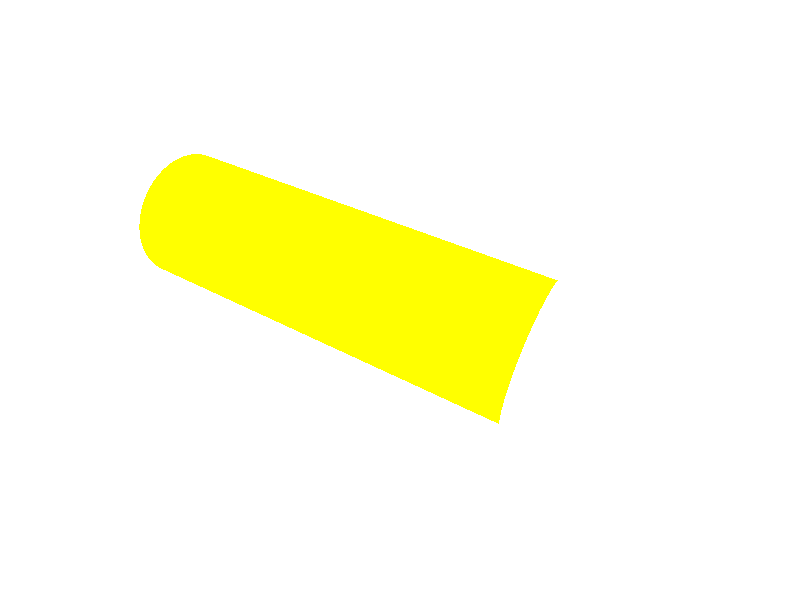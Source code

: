 #include "colors.inc"

background {
  color White
}
camera {
  location <0, 3, -3>
  look_at  <0, 0,  0>
}

light_source {
  <-2, 3, 2>
  color White
}

cylinder {
      <-2.2, 0, 0>,     // Center of one end
      <-2, 0, 0>,     // Center of other end
      0.55            // Radius
      pigment {
	color White
      }
      rotate y*30
}

cylinder {
      <-2, 0, 0>,     // Center of one end
      <1, 0, 0>,     // Center of other end
      0.5            // Radius
      pigment {
	color Yellow
      }
      rotate y*30
}

cylinder {
      <1, 0, 0>,     // Center of one end
      <3, 0, 0>,     // Center of other end
      0.55            // Radius
      pigment {
	color White
      }
      rotate y*30
}
